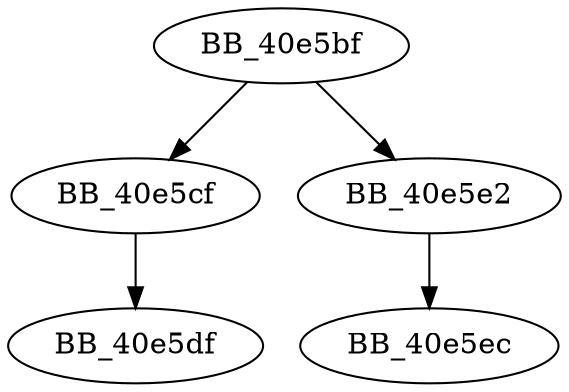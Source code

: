 DiGraph __unlock_file2{
BB_40e5bf->BB_40e5cf
BB_40e5bf->BB_40e5e2
BB_40e5cf->BB_40e5df
BB_40e5e2->BB_40e5ec
}
